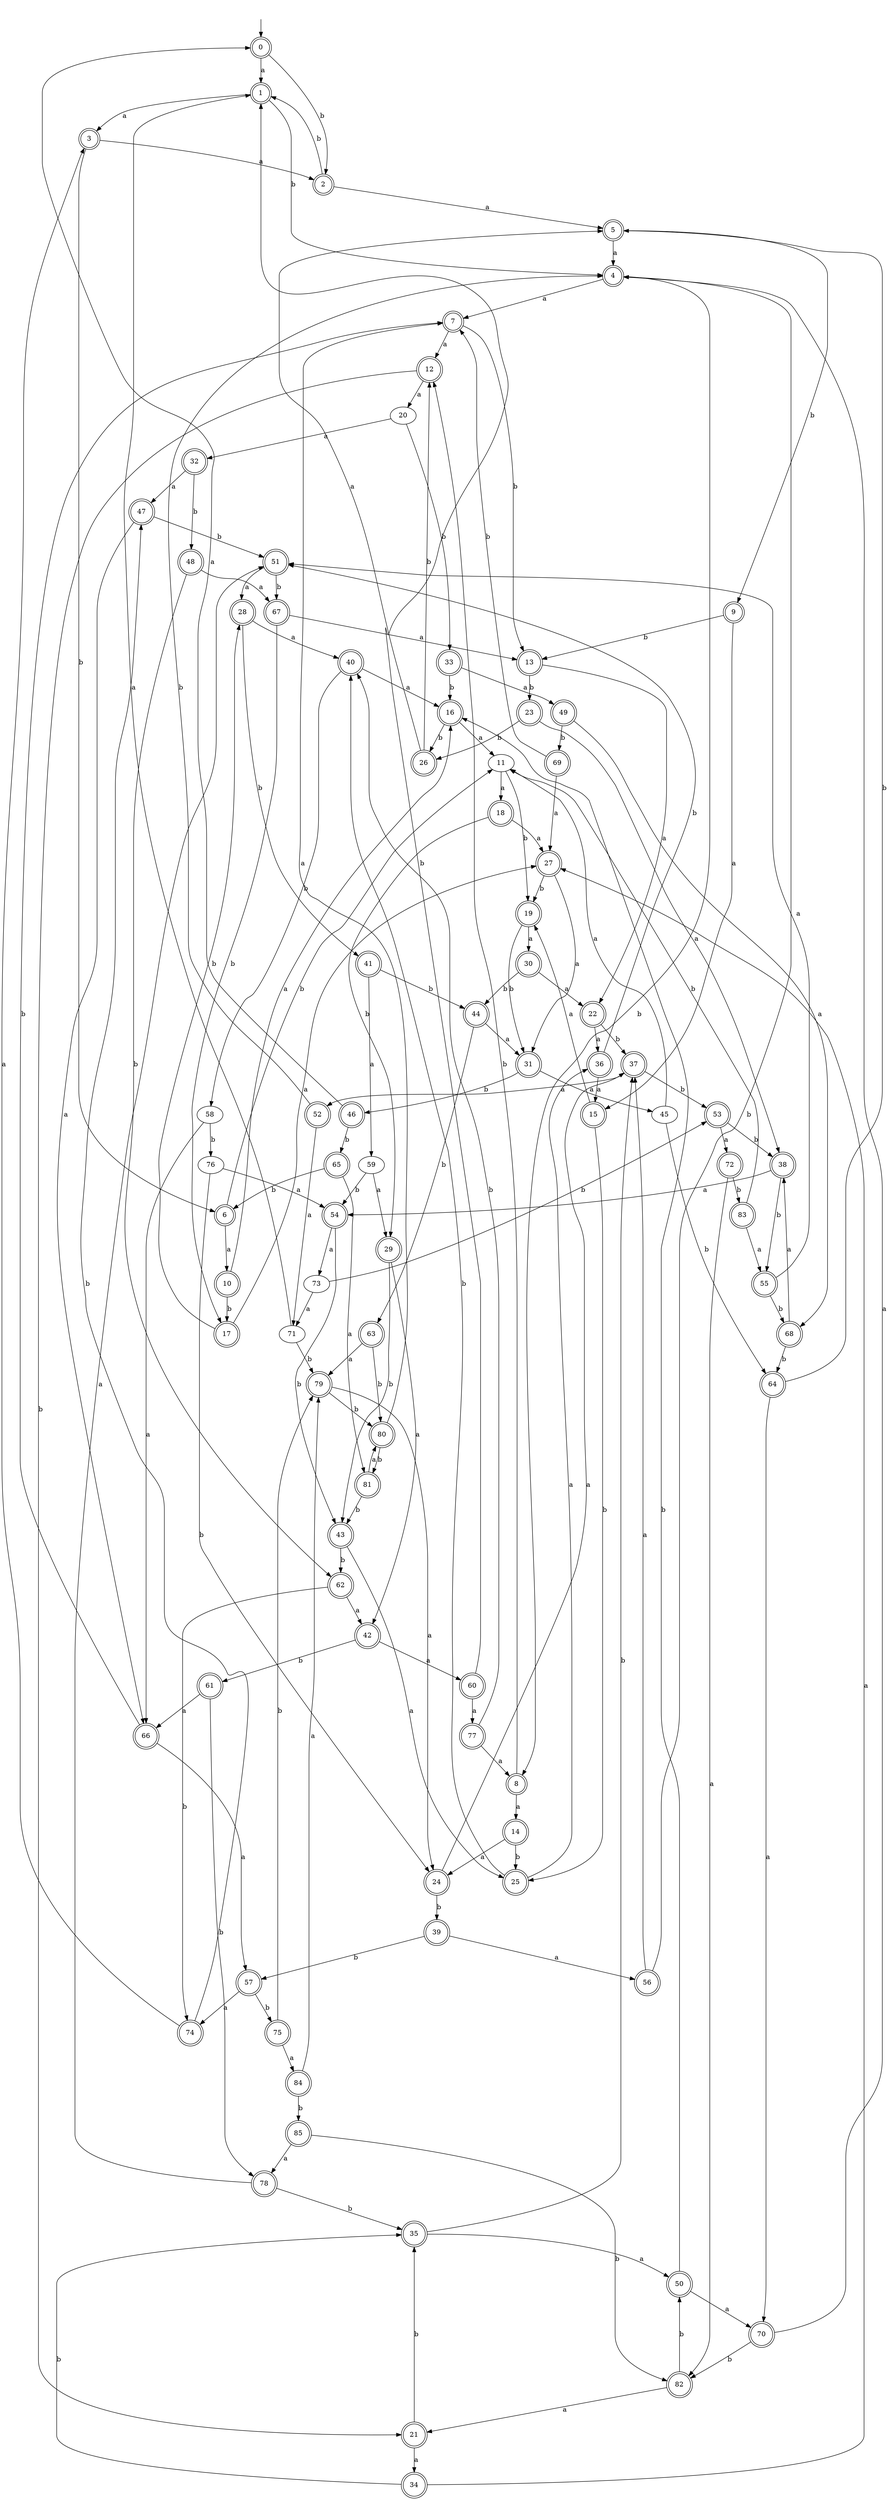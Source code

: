 digraph RandomDFA {
  __start0 [label="", shape=none];
  __start0 -> 0 [label=""];
  0 [shape=circle] [shape=doublecircle]
  0 -> 1 [label="a"]
  0 -> 2 [label="b"]
  1 [shape=doublecircle]
  1 -> 3 [label="a"]
  1 -> 4 [label="b"]
  2 [shape=doublecircle]
  2 -> 5 [label="a"]
  2 -> 1 [label="b"]
  3 [shape=doublecircle]
  3 -> 2 [label="a"]
  3 -> 6 [label="b"]
  4 [shape=doublecircle]
  4 -> 7 [label="a"]
  4 -> 8 [label="b"]
  5 [shape=doublecircle]
  5 -> 4 [label="a"]
  5 -> 9 [label="b"]
  6 [shape=doublecircle]
  6 -> 10 [label="a"]
  6 -> 11 [label="b"]
  7 [shape=doublecircle]
  7 -> 12 [label="a"]
  7 -> 13 [label="b"]
  8 [shape=doublecircle]
  8 -> 14 [label="a"]
  8 -> 12 [label="b"]
  9 [shape=doublecircle]
  9 -> 15 [label="a"]
  9 -> 13 [label="b"]
  10 [shape=doublecircle]
  10 -> 16 [label="a"]
  10 -> 17 [label="b"]
  11
  11 -> 18 [label="a"]
  11 -> 19 [label="b"]
  12 [shape=doublecircle]
  12 -> 20 [label="a"]
  12 -> 21 [label="b"]
  13 [shape=doublecircle]
  13 -> 22 [label="a"]
  13 -> 23 [label="b"]
  14 [shape=doublecircle]
  14 -> 24 [label="a"]
  14 -> 25 [label="b"]
  15 [shape=doublecircle]
  15 -> 19 [label="a"]
  15 -> 25 [label="b"]
  16 [shape=doublecircle]
  16 -> 11 [label="a"]
  16 -> 26 [label="b"]
  17 [shape=doublecircle]
  17 -> 27 [label="a"]
  17 -> 28 [label="b"]
  18 [shape=doublecircle]
  18 -> 27 [label="a"]
  18 -> 29 [label="b"]
  19 [shape=doublecircle]
  19 -> 30 [label="a"]
  19 -> 31 [label="b"]
  20
  20 -> 32 [label="a"]
  20 -> 33 [label="b"]
  21 [shape=doublecircle]
  21 -> 34 [label="a"]
  21 -> 35 [label="b"]
  22 [shape=doublecircle]
  22 -> 36 [label="a"]
  22 -> 37 [label="b"]
  23 [shape=doublecircle]
  23 -> 38 [label="a"]
  23 -> 26 [label="b"]
  24 [shape=doublecircle]
  24 -> 37 [label="a"]
  24 -> 39 [label="b"]
  25 [shape=doublecircle]
  25 -> 36 [label="a"]
  25 -> 40 [label="b"]
  26 [shape=doublecircle]
  26 -> 5 [label="a"]
  26 -> 12 [label="b"]
  27 [shape=doublecircle]
  27 -> 31 [label="a"]
  27 -> 19 [label="b"]
  28 [shape=doublecircle]
  28 -> 40 [label="a"]
  28 -> 41 [label="b"]
  29 [shape=doublecircle]
  29 -> 42 [label="a"]
  29 -> 43 [label="b"]
  30 [shape=doublecircle]
  30 -> 22 [label="a"]
  30 -> 44 [label="b"]
  31 [shape=doublecircle]
  31 -> 45 [label="a"]
  31 -> 46 [label="b"]
  32 [shape=doublecircle]
  32 -> 47 [label="a"]
  32 -> 48 [label="b"]
  33 [shape=doublecircle]
  33 -> 49 [label="a"]
  33 -> 16 [label="b"]
  34 [shape=doublecircle]
  34 -> 27 [label="a"]
  34 -> 35 [label="b"]
  35 [shape=doublecircle]
  35 -> 50 [label="a"]
  35 -> 37 [label="b"]
  36 [shape=doublecircle]
  36 -> 15 [label="a"]
  36 -> 51 [label="b"]
  37 [shape=doublecircle]
  37 -> 52 [label="a"]
  37 -> 53 [label="b"]
  38 [shape=doublecircle]
  38 -> 54 [label="a"]
  38 -> 55 [label="b"]
  39 [shape=doublecircle]
  39 -> 56 [label="a"]
  39 -> 57 [label="b"]
  40 [shape=doublecircle]
  40 -> 16 [label="a"]
  40 -> 58 [label="b"]
  41 [shape=doublecircle]
  41 -> 59 [label="a"]
  41 -> 44 [label="b"]
  42 [shape=doublecircle]
  42 -> 60 [label="a"]
  42 -> 61 [label="b"]
  43 [shape=doublecircle]
  43 -> 25 [label="a"]
  43 -> 62 [label="b"]
  44 [shape=doublecircle]
  44 -> 31 [label="a"]
  44 -> 63 [label="b"]
  45
  45 -> 11 [label="a"]
  45 -> 64 [label="b"]
  46 [shape=doublecircle]
  46 -> 0 [label="a"]
  46 -> 65 [label="b"]
  47 [shape=doublecircle]
  47 -> 66 [label="a"]
  47 -> 51 [label="b"]
  48 [shape=doublecircle]
  48 -> 67 [label="a"]
  48 -> 62 [label="b"]
  49 [shape=doublecircle]
  49 -> 68 [label="a"]
  49 -> 69 [label="b"]
  50 [shape=doublecircle]
  50 -> 70 [label="a"]
  50 -> 16 [label="b"]
  51 [shape=doublecircle]
  51 -> 28 [label="a"]
  51 -> 67 [label="b"]
  52 [shape=doublecircle]
  52 -> 71 [label="a"]
  52 -> 4 [label="b"]
  53 [shape=doublecircle]
  53 -> 72 [label="a"]
  53 -> 38 [label="b"]
  54 [shape=doublecircle]
  54 -> 73 [label="a"]
  54 -> 43 [label="b"]
  55 [shape=doublecircle]
  55 -> 51 [label="a"]
  55 -> 68 [label="b"]
  56 [shape=doublecircle]
  56 -> 37 [label="a"]
  56 -> 4 [label="b"]
  57 [shape=doublecircle]
  57 -> 74 [label="a"]
  57 -> 75 [label="b"]
  58
  58 -> 66 [label="a"]
  58 -> 76 [label="b"]
  59
  59 -> 29 [label="a"]
  59 -> 54 [label="b"]
  60 [shape=doublecircle]
  60 -> 77 [label="a"]
  60 -> 1 [label="b"]
  61 [shape=doublecircle]
  61 -> 66 [label="a"]
  61 -> 78 [label="b"]
  62 [shape=doublecircle]
  62 -> 42 [label="a"]
  62 -> 74 [label="b"]
  63 [shape=doublecircle]
  63 -> 79 [label="a"]
  63 -> 80 [label="b"]
  64 [shape=doublecircle]
  64 -> 70 [label="a"]
  64 -> 5 [label="b"]
  65 [shape=doublecircle]
  65 -> 81 [label="a"]
  65 -> 6 [label="b"]
  66 [shape=doublecircle]
  66 -> 57 [label="a"]
  66 -> 7 [label="b"]
  67 [shape=doublecircle]
  67 -> 13 [label="a"]
  67 -> 17 [label="b"]
  68 [shape=doublecircle]
  68 -> 38 [label="a"]
  68 -> 64 [label="b"]
  69 [shape=doublecircle]
  69 -> 27 [label="a"]
  69 -> 7 [label="b"]
  70 [shape=doublecircle]
  70 -> 4 [label="a"]
  70 -> 82 [label="b"]
  71
  71 -> 1 [label="a"]
  71 -> 79 [label="b"]
  72 [shape=doublecircle]
  72 -> 82 [label="a"]
  72 -> 83 [label="b"]
  73
  73 -> 71 [label="a"]
  73 -> 53 [label="b"]
  74 [shape=doublecircle]
  74 -> 3 [label="a"]
  74 -> 47 [label="b"]
  75 [shape=doublecircle]
  75 -> 84 [label="a"]
  75 -> 79 [label="b"]
  76
  76 -> 54 [label="a"]
  76 -> 24 [label="b"]
  77 [shape=doublecircle]
  77 -> 8 [label="a"]
  77 -> 40 [label="b"]
  78 [shape=doublecircle]
  78 -> 51 [label="a"]
  78 -> 35 [label="b"]
  79 [shape=doublecircle]
  79 -> 24 [label="a"]
  79 -> 80 [label="b"]
  80 [shape=doublecircle]
  80 -> 7 [label="a"]
  80 -> 81 [label="b"]
  81 [shape=doublecircle]
  81 -> 80 [label="a"]
  81 -> 43 [label="b"]
  82 [shape=doublecircle]
  82 -> 21 [label="a"]
  82 -> 50 [label="b"]
  83 [shape=doublecircle]
  83 -> 55 [label="a"]
  83 -> 11 [label="b"]
  84 [shape=doublecircle]
  84 -> 79 [label="a"]
  84 -> 85 [label="b"]
  85 [shape=doublecircle]
  85 -> 78 [label="a"]
  85 -> 82 [label="b"]
}
